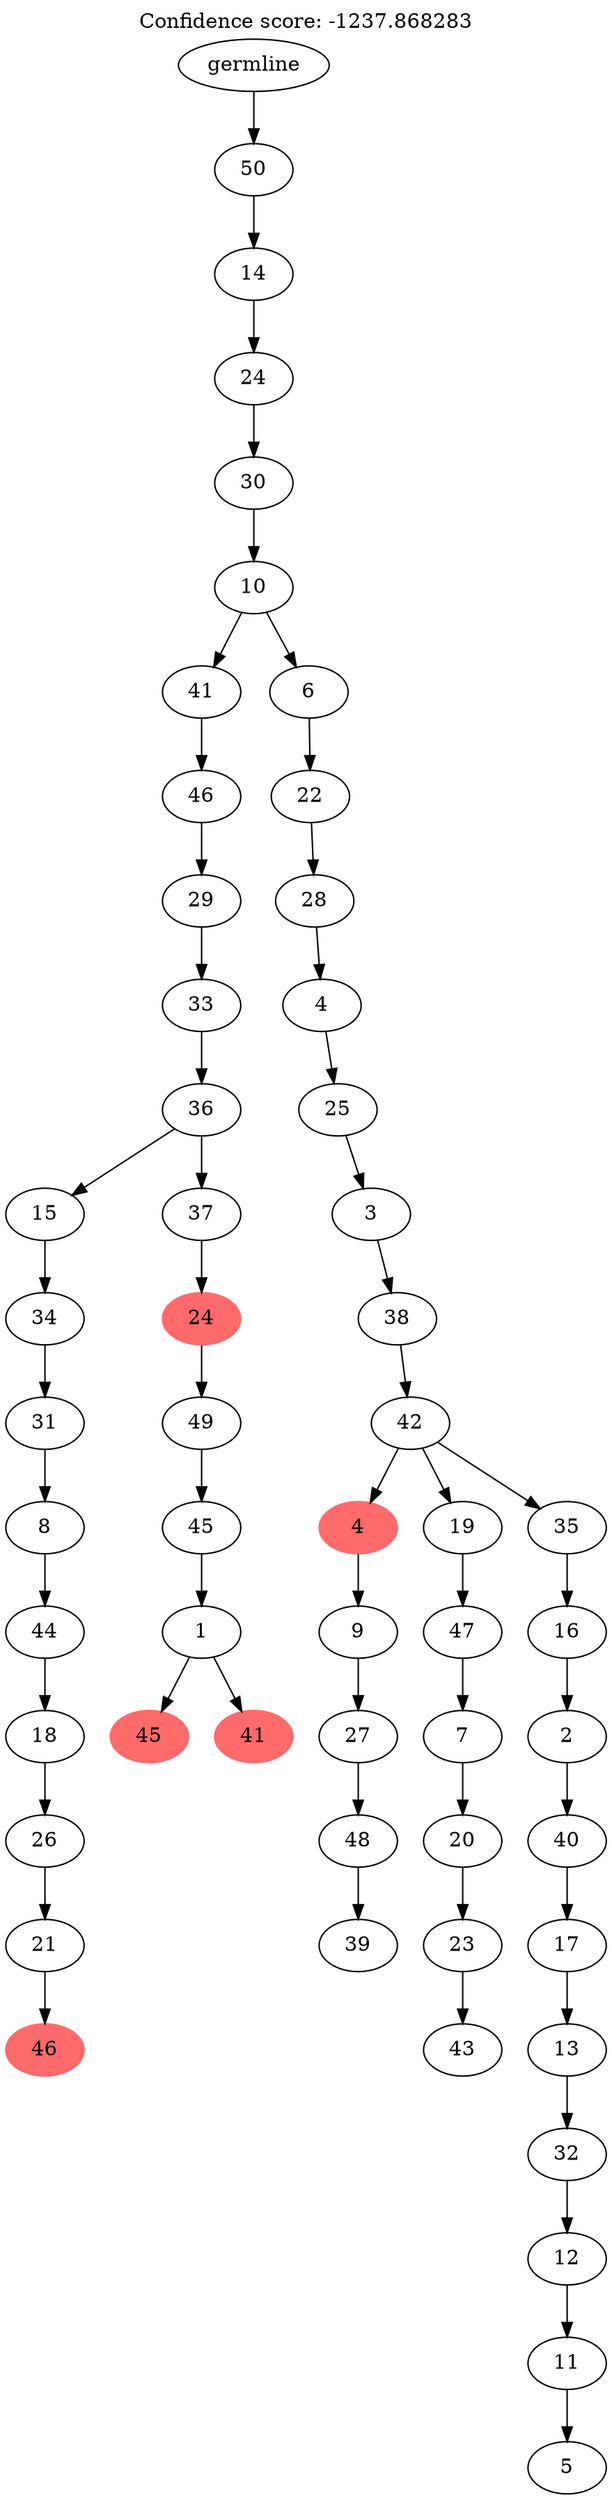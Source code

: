 digraph g {
	"54" -> "55";
	"55" [color=indianred1, style=filled, label="46"];
	"53" -> "54";
	"54" [label="21"];
	"52" -> "53";
	"53" [label="26"];
	"51" -> "52";
	"52" [label="18"];
	"50" -> "51";
	"51" [label="44"];
	"49" -> "50";
	"50" [label="8"];
	"48" -> "49";
	"49" [label="31"];
	"47" -> "48";
	"48" [label="34"];
	"44" -> "45";
	"45" [color=indianred1, style=filled, label="45"];
	"44" -> "46";
	"46" [color=indianred1, style=filled, label="41"];
	"43" -> "44";
	"44" [label="1"];
	"42" -> "43";
	"43" [label="45"];
	"41" -> "42";
	"42" [label="49"];
	"40" -> "41";
	"41" [color=indianred1, style=filled, label="24"];
	"39" -> "40";
	"40" [label="37"];
	"39" -> "47";
	"47" [label="15"];
	"38" -> "39";
	"39" [label="36"];
	"37" -> "38";
	"38" [label="33"];
	"36" -> "37";
	"37" [label="29"];
	"35" -> "36";
	"36" [label="46"];
	"33" -> "34";
	"34" [label="39"];
	"32" -> "33";
	"33" [label="48"];
	"31" -> "32";
	"32" [label="27"];
	"30" -> "31";
	"31" [label="9"];
	"28" -> "29";
	"29" [label="43"];
	"27" -> "28";
	"28" [label="23"];
	"26" -> "27";
	"27" [label="20"];
	"25" -> "26";
	"26" [label="7"];
	"24" -> "25";
	"25" [label="47"];
	"22" -> "23";
	"23" [label="5"];
	"21" -> "22";
	"22" [label="11"];
	"20" -> "21";
	"21" [label="12"];
	"19" -> "20";
	"20" [label="32"];
	"18" -> "19";
	"19" [label="13"];
	"17" -> "18";
	"18" [label="17"];
	"16" -> "17";
	"17" [label="40"];
	"15" -> "16";
	"16" [label="2"];
	"14" -> "15";
	"15" [label="16"];
	"13" -> "14";
	"14" [label="35"];
	"13" -> "24";
	"24" [label="19"];
	"13" -> "30";
	"30" [color=indianred1, style=filled, label="4"];
	"12" -> "13";
	"13" [label="42"];
	"11" -> "12";
	"12" [label="38"];
	"10" -> "11";
	"11" [label="3"];
	"9" -> "10";
	"10" [label="25"];
	"8" -> "9";
	"9" [label="4"];
	"7" -> "8";
	"8" [label="28"];
	"6" -> "7";
	"7" [label="22"];
	"5" -> "6";
	"6" [label="6"];
	"5" -> "35";
	"35" [label="41"];
	"4" -> "5";
	"5" [label="10"];
	"3" -> "4";
	"4" [label="30"];
	"2" -> "3";
	"3" [label="24"];
	"1" -> "2";
	"2" [label="14"];
	"0" -> "1";
	"1" [label="50"];
	"0" [label="germline"];
	labelloc="t";
	label="Confidence score: -1237.868283";
}
